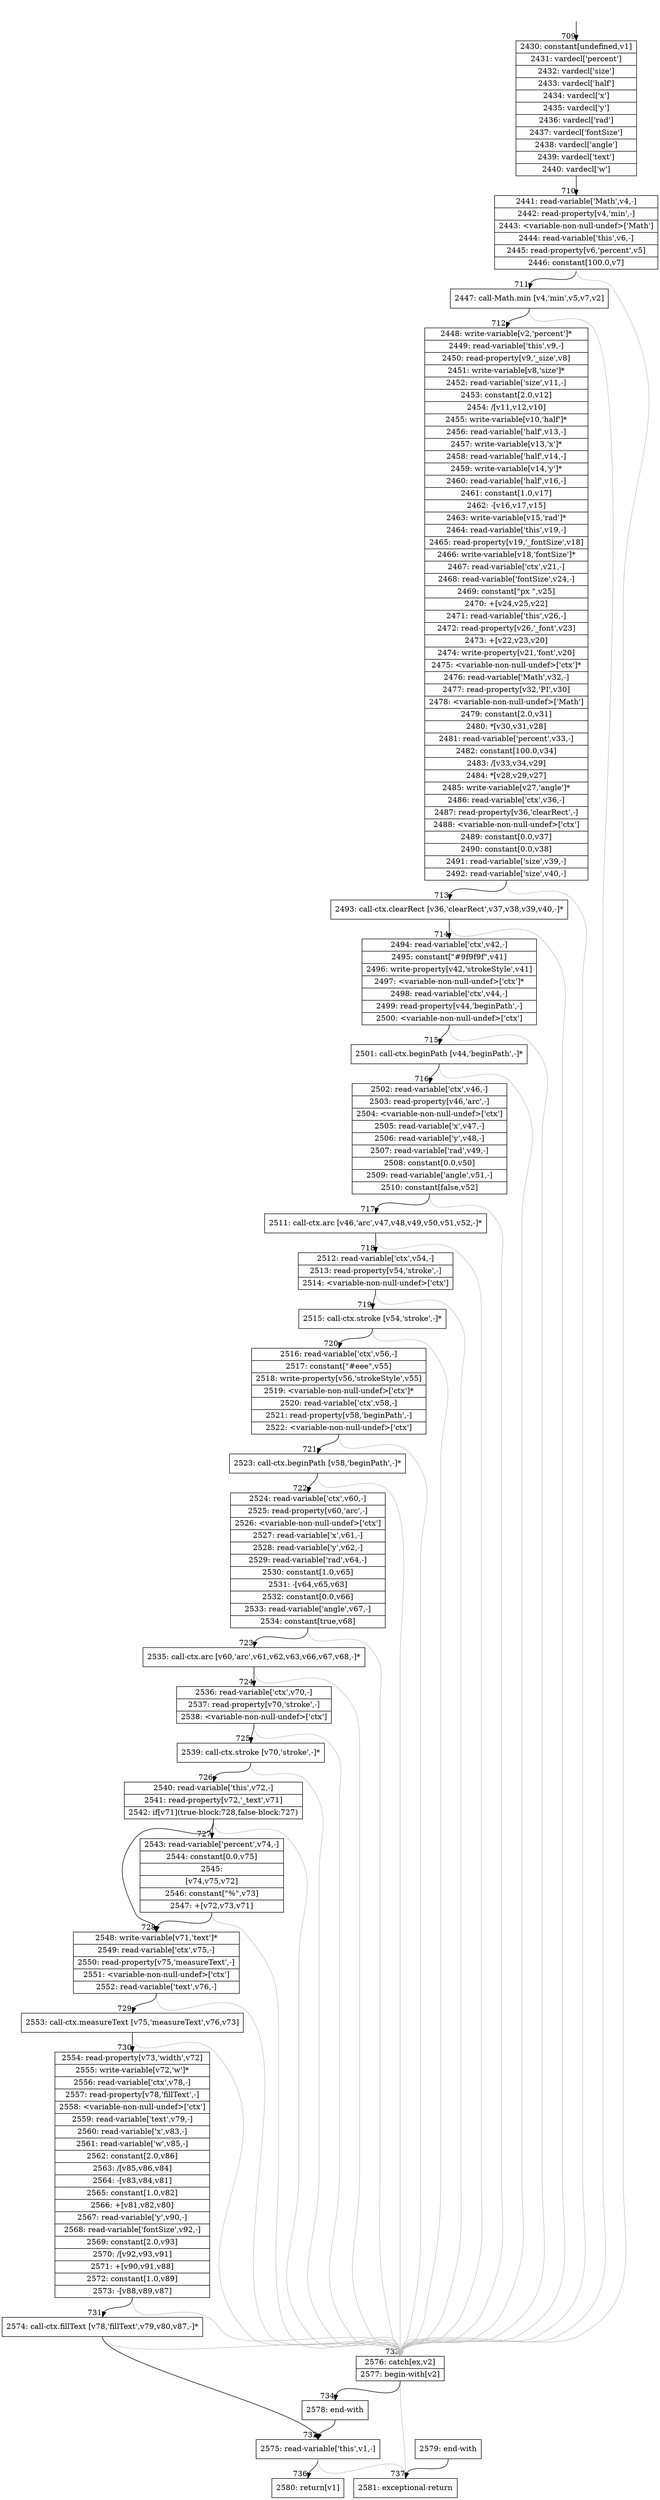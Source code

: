 digraph {
rankdir="TD"
BB_entry60[shape=none,label=""];
BB_entry60 -> BB709 [tailport=s, headport=n, headlabel="    709"]
BB709 [shape=record label="{2430: constant[undefined,v1]|2431: vardecl['percent']|2432: vardecl['size']|2433: vardecl['half']|2434: vardecl['x']|2435: vardecl['y']|2436: vardecl['rad']|2437: vardecl['fontSize']|2438: vardecl['angle']|2439: vardecl['text']|2440: vardecl['w']}" ] 
BB709 -> BB710 [tailport=s, headport=n, headlabel="      710"]
BB710 [shape=record label="{2441: read-variable['Math',v4,-]|2442: read-property[v4,'min',-]|2443: \<variable-non-null-undef\>['Math']|2444: read-variable['this',v6,-]|2445: read-property[v6,'percent',v5]|2446: constant[100.0,v7]}" ] 
BB710 -> BB711 [tailport=s, headport=n, headlabel="      711"]
BB710 -> BB733 [tailport=s, headport=n, color=gray, headlabel="      733"]
BB711 [shape=record label="{2447: call-Math.min [v4,'min',v5,v7,v2]}" ] 
BB711 -> BB712 [tailport=s, headport=n, headlabel="      712"]
BB711 -> BB733 [tailport=s, headport=n, color=gray]
BB712 [shape=record label="{2448: write-variable[v2,'percent']*|2449: read-variable['this',v9,-]|2450: read-property[v9,'_size',v8]|2451: write-variable[v8,'size']*|2452: read-variable['size',v11,-]|2453: constant[2.0,v12]|2454: /[v11,v12,v10]|2455: write-variable[v10,'half']*|2456: read-variable['half',v13,-]|2457: write-variable[v13,'x']*|2458: read-variable['half',v14,-]|2459: write-variable[v14,'y']*|2460: read-variable['half',v16,-]|2461: constant[1.0,v17]|2462: -[v16,v17,v15]|2463: write-variable[v15,'rad']*|2464: read-variable['this',v19,-]|2465: read-property[v19,'_fontSize',v18]|2466: write-variable[v18,'fontSize']*|2467: read-variable['ctx',v21,-]|2468: read-variable['fontSize',v24,-]|2469: constant[\"px \",v25]|2470: +[v24,v25,v22]|2471: read-variable['this',v26,-]|2472: read-property[v26,'_font',v23]|2473: +[v22,v23,v20]|2474: write-property[v21,'font',v20]|2475: \<variable-non-null-undef\>['ctx']*|2476: read-variable['Math',v32,-]|2477: read-property[v32,'PI',v30]|2478: \<variable-non-null-undef\>['Math']|2479: constant[2.0,v31]|2480: *[v30,v31,v28]|2481: read-variable['percent',v33,-]|2482: constant[100.0,v34]|2483: /[v33,v34,v29]|2484: *[v28,v29,v27]|2485: write-variable[v27,'angle']*|2486: read-variable['ctx',v36,-]|2487: read-property[v36,'clearRect',-]|2488: \<variable-non-null-undef\>['ctx']|2489: constant[0.0,v37]|2490: constant[0.0,v38]|2491: read-variable['size',v39,-]|2492: read-variable['size',v40,-]}" ] 
BB712 -> BB713 [tailport=s, headport=n, headlabel="      713"]
BB712 -> BB733 [tailport=s, headport=n, color=gray]
BB713 [shape=record label="{2493: call-ctx.clearRect [v36,'clearRect',v37,v38,v39,v40,-]*}" ] 
BB713 -> BB714 [tailport=s, headport=n, headlabel="      714"]
BB713 -> BB733 [tailport=s, headport=n, color=gray]
BB714 [shape=record label="{2494: read-variable['ctx',v42,-]|2495: constant[\"#9f9f9f\",v41]|2496: write-property[v42,'strokeStyle',v41]|2497: \<variable-non-null-undef\>['ctx']*|2498: read-variable['ctx',v44,-]|2499: read-property[v44,'beginPath',-]|2500: \<variable-non-null-undef\>['ctx']}" ] 
BB714 -> BB715 [tailport=s, headport=n, headlabel="      715"]
BB714 -> BB733 [tailport=s, headport=n, color=gray]
BB715 [shape=record label="{2501: call-ctx.beginPath [v44,'beginPath',-]*}" ] 
BB715 -> BB716 [tailport=s, headport=n, headlabel="      716"]
BB715 -> BB733 [tailport=s, headport=n, color=gray]
BB716 [shape=record label="{2502: read-variable['ctx',v46,-]|2503: read-property[v46,'arc',-]|2504: \<variable-non-null-undef\>['ctx']|2505: read-variable['x',v47,-]|2506: read-variable['y',v48,-]|2507: read-variable['rad',v49,-]|2508: constant[0.0,v50]|2509: read-variable['angle',v51,-]|2510: constant[false,v52]}" ] 
BB716 -> BB717 [tailport=s, headport=n, headlabel="      717"]
BB716 -> BB733 [tailport=s, headport=n, color=gray]
BB717 [shape=record label="{2511: call-ctx.arc [v46,'arc',v47,v48,v49,v50,v51,v52,-]*}" ] 
BB717 -> BB718 [tailport=s, headport=n, headlabel="      718"]
BB717 -> BB733 [tailport=s, headport=n, color=gray]
BB718 [shape=record label="{2512: read-variable['ctx',v54,-]|2513: read-property[v54,'stroke',-]|2514: \<variable-non-null-undef\>['ctx']}" ] 
BB718 -> BB719 [tailport=s, headport=n, headlabel="      719"]
BB718 -> BB733 [tailport=s, headport=n, color=gray]
BB719 [shape=record label="{2515: call-ctx.stroke [v54,'stroke',-]*}" ] 
BB719 -> BB720 [tailport=s, headport=n, headlabel="      720"]
BB719 -> BB733 [tailport=s, headport=n, color=gray]
BB720 [shape=record label="{2516: read-variable['ctx',v56,-]|2517: constant[\"#eee\",v55]|2518: write-property[v56,'strokeStyle',v55]|2519: \<variable-non-null-undef\>['ctx']*|2520: read-variable['ctx',v58,-]|2521: read-property[v58,'beginPath',-]|2522: \<variable-non-null-undef\>['ctx']}" ] 
BB720 -> BB721 [tailport=s, headport=n, headlabel="      721"]
BB720 -> BB733 [tailport=s, headport=n, color=gray]
BB721 [shape=record label="{2523: call-ctx.beginPath [v58,'beginPath',-]*}" ] 
BB721 -> BB722 [tailport=s, headport=n, headlabel="      722"]
BB721 -> BB733 [tailport=s, headport=n, color=gray]
BB722 [shape=record label="{2524: read-variable['ctx',v60,-]|2525: read-property[v60,'arc',-]|2526: \<variable-non-null-undef\>['ctx']|2527: read-variable['x',v61,-]|2528: read-variable['y',v62,-]|2529: read-variable['rad',v64,-]|2530: constant[1.0,v65]|2531: -[v64,v65,v63]|2532: constant[0.0,v66]|2533: read-variable['angle',v67,-]|2534: constant[true,v68]}" ] 
BB722 -> BB723 [tailport=s, headport=n, headlabel="      723"]
BB722 -> BB733 [tailport=s, headport=n, color=gray]
BB723 [shape=record label="{2535: call-ctx.arc [v60,'arc',v61,v62,v63,v66,v67,v68,-]*}" ] 
BB723 -> BB724 [tailport=s, headport=n, headlabel="      724"]
BB723 -> BB733 [tailport=s, headport=n, color=gray]
BB724 [shape=record label="{2536: read-variable['ctx',v70,-]|2537: read-property[v70,'stroke',-]|2538: \<variable-non-null-undef\>['ctx']}" ] 
BB724 -> BB725 [tailport=s, headport=n, headlabel="      725"]
BB724 -> BB733 [tailport=s, headport=n, color=gray]
BB725 [shape=record label="{2539: call-ctx.stroke [v70,'stroke',-]*}" ] 
BB725 -> BB726 [tailport=s, headport=n, headlabel="      726"]
BB725 -> BB733 [tailport=s, headport=n, color=gray]
BB726 [shape=record label="{2540: read-variable['this',v72,-]|2541: read-property[v72,'_text',v71]|2542: if[v71](true-block:728,false-block:727)}" ] 
BB726 -> BB728 [tailport=s, headport=n, headlabel="      728"]
BB726 -> BB727 [tailport=s, headport=n, headlabel="      727"]
BB726 -> BB733 [tailport=s, headport=n, color=gray]
BB727 [shape=record label="{2543: read-variable['percent',v74,-]|2544: constant[0.0,v75]|2545: |[v74,v75,v72]|2546: constant[\"%\",v73]|2547: +[v72,v73,v71]}" ] 
BB727 -> BB728 [tailport=s, headport=n]
BB727 -> BB733 [tailport=s, headport=n, color=gray]
BB728 [shape=record label="{2548: write-variable[v71,'text']*|2549: read-variable['ctx',v75,-]|2550: read-property[v75,'measureText',-]|2551: \<variable-non-null-undef\>['ctx']|2552: read-variable['text',v76,-]}" ] 
BB728 -> BB729 [tailport=s, headport=n, headlabel="      729"]
BB728 -> BB733 [tailport=s, headport=n, color=gray]
BB729 [shape=record label="{2553: call-ctx.measureText [v75,'measureText',v76,v73]}" ] 
BB729 -> BB730 [tailport=s, headport=n, headlabel="      730"]
BB729 -> BB733 [tailport=s, headport=n, color=gray]
BB730 [shape=record label="{2554: read-property[v73,'width',v72]|2555: write-variable[v72,'w']*|2556: read-variable['ctx',v78,-]|2557: read-property[v78,'fillText',-]|2558: \<variable-non-null-undef\>['ctx']|2559: read-variable['text',v79,-]|2560: read-variable['x',v83,-]|2561: read-variable['w',v85,-]|2562: constant[2.0,v86]|2563: /[v85,v86,v84]|2564: -[v83,v84,v81]|2565: constant[1.0,v82]|2566: +[v81,v82,v80]|2567: read-variable['y',v90,-]|2568: read-variable['fontSize',v92,-]|2569: constant[2.0,v93]|2570: /[v92,v93,v91]|2571: +[v90,v91,v88]|2572: constant[1.0,v89]|2573: -[v88,v89,v87]}" ] 
BB730 -> BB731 [tailport=s, headport=n, headlabel="      731"]
BB730 -> BB733 [tailport=s, headport=n, color=gray]
BB731 [shape=record label="{2574: call-ctx.fillText [v78,'fillText',v79,v80,v87,-]*}" ] 
BB731 -> BB732 [tailport=s, headport=n, headlabel="      732"]
BB731 -> BB733 [tailport=s, headport=n, color=gray]
BB732 [shape=record label="{2575: read-variable['this',v1,-]}" ] 
BB732 -> BB736 [tailport=s, headport=n, headlabel="      736"]
BB732 -> BB737 [tailport=s, headport=n, color=gray, headlabel="      737"]
BB733 [shape=record label="{2576: catch[ex,v2]|2577: begin-with[v2]}" ] 
BB733 -> BB734 [tailport=s, headport=n, headlabel="      734"]
BB733 -> BB737 [tailport=s, headport=n, color=gray]
BB734 [shape=record label="{2578: end-with}" ] 
BB734 -> BB732 [tailport=s, headport=n]
BB735 [shape=record label="{2579: end-with}" ] 
BB735 -> BB737 [tailport=s, headport=n]
BB736 [shape=record label="{2580: return[v1]}" ] 
BB737 [shape=record label="{2581: exceptional-return}" ] 
//#$~ 763
}
